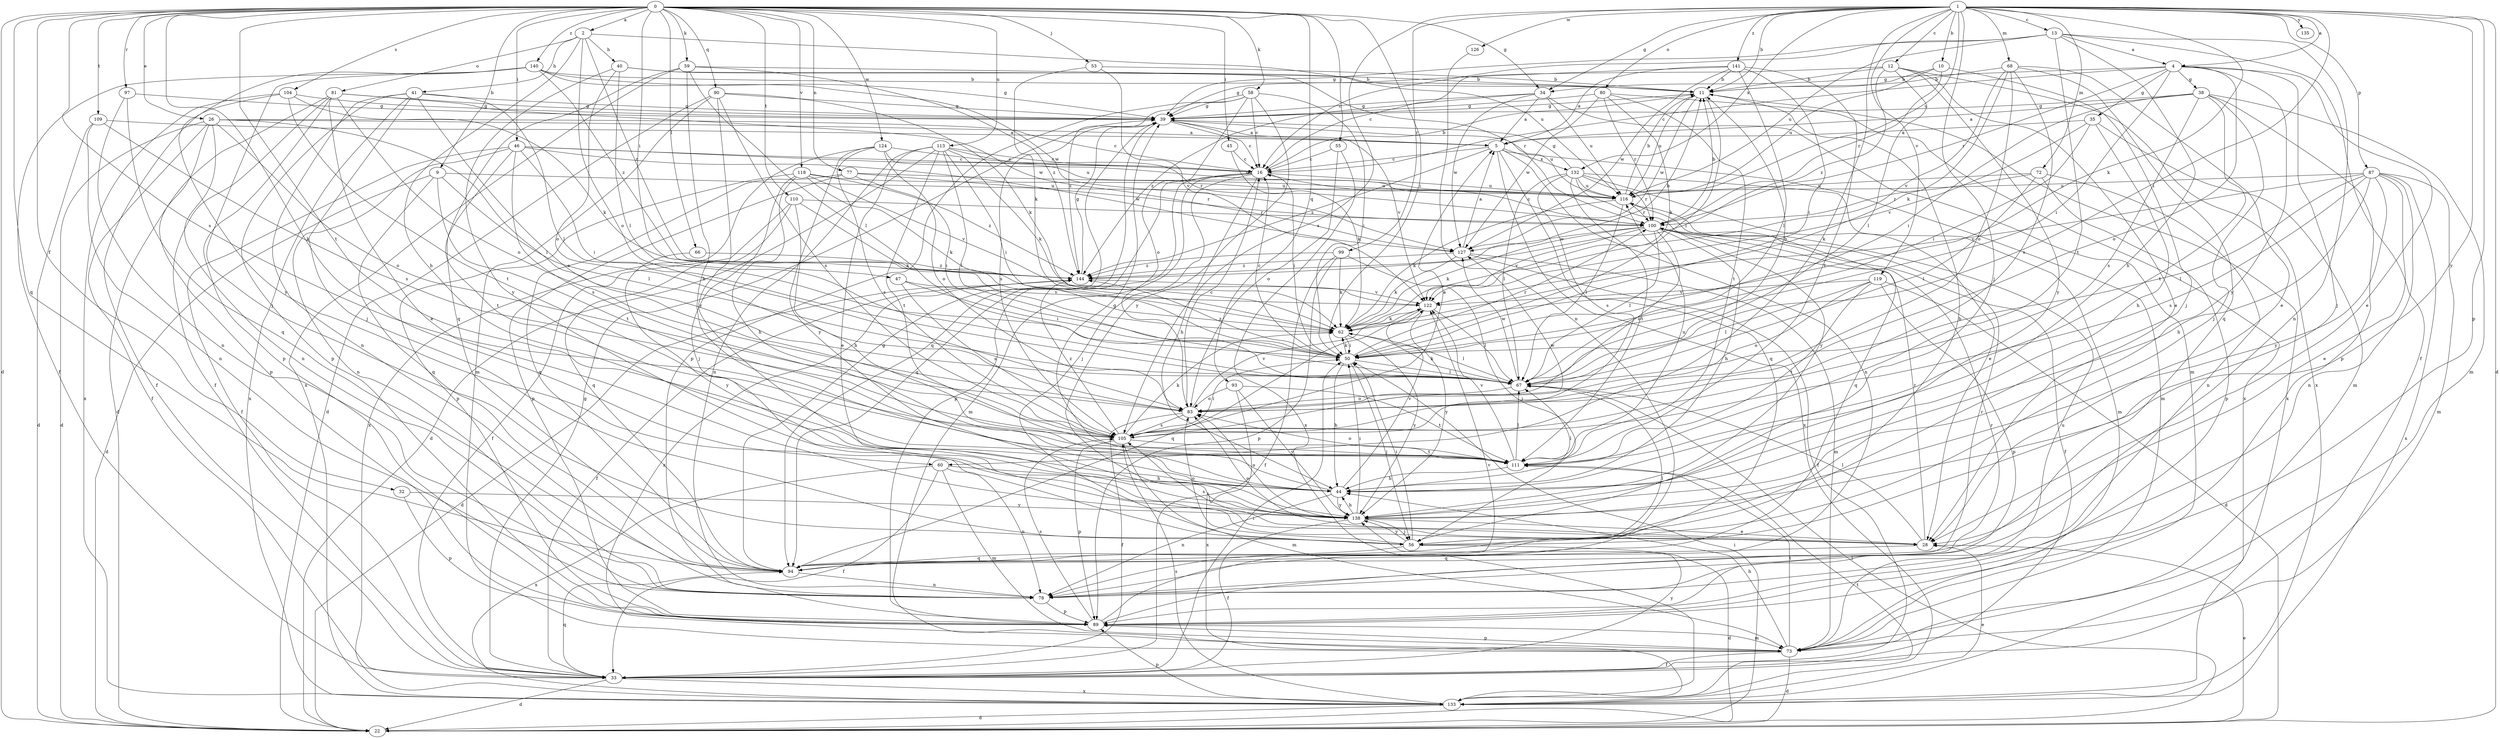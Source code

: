 strict digraph  {
0;
1;
2;
4;
5;
9;
10;
11;
12;
13;
16;
22;
26;
28;
32;
33;
34;
35;
38;
39;
40;
41;
44;
45;
46;
47;
50;
53;
55;
56;
58;
59;
60;
62;
66;
67;
68;
72;
73;
77;
78;
80;
81;
83;
87;
89;
90;
93;
94;
97;
99;
100;
104;
105;
109;
110;
111;
113;
116;
118;
119;
122;
124;
126;
127;
132;
133;
135;
138;
140;
141;
144;
0 -> 2  [label=a];
0 -> 9  [label=b];
0 -> 22  [label=d];
0 -> 26  [label=e];
0 -> 32  [label=f];
0 -> 34  [label=g];
0 -> 45  [label=i];
0 -> 46  [label=i];
0 -> 47  [label=i];
0 -> 50  [label=i];
0 -> 53  [label=j];
0 -> 55  [label=j];
0 -> 58  [label=k];
0 -> 59  [label=k];
0 -> 60  [label=k];
0 -> 66  [label=l];
0 -> 77  [label=n];
0 -> 90  [label=q];
0 -> 93  [label=q];
0 -> 94  [label=q];
0 -> 97  [label=r];
0 -> 104  [label=s];
0 -> 105  [label=s];
0 -> 109  [label=t];
0 -> 110  [label=t];
0 -> 111  [label=t];
0 -> 113  [label=u];
0 -> 118  [label=v];
0 -> 124  [label=w];
0 -> 140  [label=z];
1 -> 4  [label=a];
1 -> 10  [label=b];
1 -> 11  [label=b];
1 -> 12  [label=c];
1 -> 13  [label=c];
1 -> 22  [label=d];
1 -> 34  [label=g];
1 -> 50  [label=i];
1 -> 56  [label=j];
1 -> 60  [label=k];
1 -> 62  [label=k];
1 -> 68  [label=m];
1 -> 72  [label=m];
1 -> 80  [label=o];
1 -> 87  [label=p];
1 -> 89  [label=p];
1 -> 99  [label=r];
1 -> 105  [label=s];
1 -> 116  [label=u];
1 -> 119  [label=v];
1 -> 126  [label=w];
1 -> 132  [label=x];
1 -> 135  [label=y];
1 -> 138  [label=y];
1 -> 141  [label=z];
2 -> 40  [label=h];
2 -> 41  [label=h];
2 -> 44  [label=h];
2 -> 81  [label=o];
2 -> 83  [label=o];
2 -> 116  [label=u];
2 -> 144  [label=z];
4 -> 16  [label=c];
4 -> 28  [label=e];
4 -> 34  [label=g];
4 -> 35  [label=g];
4 -> 38  [label=g];
4 -> 50  [label=i];
4 -> 56  [label=j];
4 -> 83  [label=o];
4 -> 100  [label=r];
4 -> 138  [label=y];
5 -> 16  [label=c];
5 -> 73  [label=m];
5 -> 78  [label=n];
5 -> 94  [label=q];
5 -> 132  [label=x];
5 -> 133  [label=x];
5 -> 144  [label=z];
9 -> 22  [label=d];
9 -> 67  [label=l];
9 -> 94  [label=q];
9 -> 111  [label=t];
9 -> 116  [label=u];
10 -> 11  [label=b];
10 -> 56  [label=j];
10 -> 100  [label=r];
10 -> 116  [label=u];
11 -> 39  [label=g];
11 -> 50  [label=i];
11 -> 116  [label=u];
11 -> 127  [label=w];
11 -> 133  [label=x];
12 -> 11  [label=b];
12 -> 16  [label=c];
12 -> 28  [label=e];
12 -> 67  [label=l];
12 -> 133  [label=x];
12 -> 138  [label=y];
12 -> 144  [label=z];
13 -> 4  [label=a];
13 -> 16  [label=c];
13 -> 33  [label=f];
13 -> 39  [label=g];
13 -> 44  [label=h];
13 -> 78  [label=n];
13 -> 111  [label=t];
13 -> 116  [label=u];
16 -> 11  [label=b];
16 -> 44  [label=h];
16 -> 50  [label=i];
16 -> 56  [label=j];
16 -> 73  [label=m];
16 -> 89  [label=p];
16 -> 94  [label=q];
16 -> 116  [label=u];
22 -> 28  [label=e];
22 -> 50  [label=i];
22 -> 67  [label=l];
26 -> 5  [label=a];
26 -> 16  [label=c];
26 -> 22  [label=d];
26 -> 33  [label=f];
26 -> 67  [label=l];
26 -> 78  [label=n];
26 -> 83  [label=o];
26 -> 89  [label=p];
28 -> 67  [label=l];
28 -> 83  [label=o];
28 -> 94  [label=q];
28 -> 100  [label=r];
28 -> 105  [label=s];
32 -> 89  [label=p];
32 -> 138  [label=y];
33 -> 22  [label=d];
33 -> 39  [label=g];
33 -> 50  [label=i];
33 -> 94  [label=q];
33 -> 133  [label=x];
33 -> 138  [label=y];
34 -> 5  [label=a];
34 -> 39  [label=g];
34 -> 73  [label=m];
34 -> 116  [label=u];
34 -> 127  [label=w];
34 -> 144  [label=z];
35 -> 5  [label=a];
35 -> 44  [label=h];
35 -> 50  [label=i];
35 -> 73  [label=m];
35 -> 122  [label=v];
38 -> 5  [label=a];
38 -> 39  [label=g];
38 -> 50  [label=i];
38 -> 56  [label=j];
38 -> 73  [label=m];
38 -> 89  [label=p];
38 -> 105  [label=s];
38 -> 111  [label=t];
39 -> 5  [label=a];
39 -> 16  [label=c];
39 -> 94  [label=q];
39 -> 105  [label=s];
39 -> 116  [label=u];
39 -> 122  [label=v];
40 -> 11  [label=b];
40 -> 67  [label=l];
40 -> 83  [label=o];
40 -> 100  [label=r];
40 -> 138  [label=y];
41 -> 39  [label=g];
41 -> 56  [label=j];
41 -> 67  [label=l];
41 -> 78  [label=n];
41 -> 89  [label=p];
41 -> 105  [label=s];
41 -> 133  [label=x];
44 -> 39  [label=g];
44 -> 67  [label=l];
44 -> 78  [label=n];
44 -> 122  [label=v];
44 -> 138  [label=y];
45 -> 16  [label=c];
45 -> 62  [label=k];
46 -> 16  [label=c];
46 -> 33  [label=f];
46 -> 50  [label=i];
46 -> 78  [label=n];
46 -> 105  [label=s];
46 -> 111  [label=t];
46 -> 116  [label=u];
46 -> 127  [label=w];
47 -> 50  [label=i];
47 -> 105  [label=s];
47 -> 122  [label=v];
50 -> 16  [label=c];
50 -> 44  [label=h];
50 -> 56  [label=j];
50 -> 62  [label=k];
50 -> 67  [label=l];
50 -> 100  [label=r];
50 -> 144  [label=z];
53 -> 11  [label=b];
53 -> 62  [label=k];
53 -> 122  [label=v];
55 -> 16  [label=c];
55 -> 83  [label=o];
55 -> 133  [label=x];
56 -> 11  [label=b];
56 -> 22  [label=d];
56 -> 50  [label=i];
56 -> 83  [label=o];
56 -> 94  [label=q];
56 -> 138  [label=y];
58 -> 16  [label=c];
58 -> 39  [label=g];
58 -> 50  [label=i];
58 -> 83  [label=o];
58 -> 89  [label=p];
58 -> 138  [label=y];
58 -> 144  [label=z];
59 -> 11  [label=b];
59 -> 44  [label=h];
59 -> 67  [label=l];
59 -> 94  [label=q];
59 -> 133  [label=x];
59 -> 144  [label=z];
60 -> 33  [label=f];
60 -> 44  [label=h];
60 -> 73  [label=m];
60 -> 78  [label=n];
60 -> 133  [label=x];
62 -> 50  [label=i];
62 -> 67  [label=l];
62 -> 138  [label=y];
66 -> 138  [label=y];
66 -> 144  [label=z];
67 -> 11  [label=b];
67 -> 62  [label=k];
67 -> 83  [label=o];
67 -> 127  [label=w];
68 -> 11  [label=b];
68 -> 28  [label=e];
68 -> 62  [label=k];
68 -> 83  [label=o];
68 -> 94  [label=q];
68 -> 105  [label=s];
68 -> 122  [label=v];
72 -> 67  [label=l];
72 -> 78  [label=n];
72 -> 89  [label=p];
72 -> 100  [label=r];
72 -> 116  [label=u];
73 -> 22  [label=d];
73 -> 33  [label=f];
73 -> 44  [label=h];
73 -> 89  [label=p];
73 -> 111  [label=t];
73 -> 116  [label=u];
73 -> 144  [label=z];
77 -> 50  [label=i];
77 -> 89  [label=p];
77 -> 94  [label=q];
77 -> 100  [label=r];
77 -> 116  [label=u];
78 -> 89  [label=p];
78 -> 100  [label=r];
80 -> 39  [label=g];
80 -> 62  [label=k];
80 -> 100  [label=r];
80 -> 111  [label=t];
80 -> 127  [label=w];
80 -> 133  [label=x];
81 -> 22  [label=d];
81 -> 28  [label=e];
81 -> 33  [label=f];
81 -> 39  [label=g];
81 -> 83  [label=o];
81 -> 89  [label=p];
81 -> 127  [label=w];
83 -> 16  [label=c];
83 -> 33  [label=f];
83 -> 105  [label=s];
83 -> 122  [label=v];
87 -> 28  [label=e];
87 -> 44  [label=h];
87 -> 67  [label=l];
87 -> 73  [label=m];
87 -> 78  [label=n];
87 -> 105  [label=s];
87 -> 116  [label=u];
87 -> 122  [label=v];
87 -> 133  [label=x];
87 -> 138  [label=y];
89 -> 73  [label=m];
89 -> 100  [label=r];
89 -> 105  [label=s];
89 -> 122  [label=v];
90 -> 22  [label=d];
90 -> 39  [label=g];
90 -> 62  [label=k];
90 -> 73  [label=m];
90 -> 105  [label=s];
90 -> 138  [label=y];
93 -> 83  [label=o];
93 -> 111  [label=t];
93 -> 133  [label=x];
93 -> 138  [label=y];
94 -> 39  [label=g];
94 -> 67  [label=l];
94 -> 78  [label=n];
97 -> 39  [label=g];
97 -> 78  [label=n];
97 -> 94  [label=q];
99 -> 33  [label=f];
99 -> 56  [label=j];
99 -> 62  [label=k];
99 -> 89  [label=p];
99 -> 144  [label=z];
100 -> 11  [label=b];
100 -> 16  [label=c];
100 -> 33  [label=f];
100 -> 44  [label=h];
100 -> 62  [label=k];
100 -> 67  [label=l];
100 -> 83  [label=o];
100 -> 122  [label=v];
100 -> 127  [label=w];
104 -> 33  [label=f];
104 -> 39  [label=g];
104 -> 62  [label=k];
104 -> 111  [label=t];
104 -> 133  [label=x];
105 -> 5  [label=a];
105 -> 50  [label=i];
105 -> 62  [label=k];
105 -> 73  [label=m];
105 -> 89  [label=p];
105 -> 111  [label=t];
105 -> 127  [label=w];
105 -> 144  [label=z];
109 -> 5  [label=a];
109 -> 22  [label=d];
109 -> 78  [label=n];
109 -> 105  [label=s];
110 -> 33  [label=f];
110 -> 44  [label=h];
110 -> 62  [label=k];
110 -> 94  [label=q];
110 -> 100  [label=r];
111 -> 44  [label=h];
111 -> 67  [label=l];
111 -> 83  [label=o];
111 -> 116  [label=u];
111 -> 122  [label=v];
113 -> 16  [label=c];
113 -> 22  [label=d];
113 -> 28  [label=e];
113 -> 50  [label=i];
113 -> 62  [label=k];
113 -> 67  [label=l];
113 -> 78  [label=n];
113 -> 100  [label=r];
113 -> 111  [label=t];
116 -> 11  [label=b];
116 -> 62  [label=k];
116 -> 67  [label=l];
116 -> 94  [label=q];
116 -> 100  [label=r];
118 -> 44  [label=h];
118 -> 56  [label=j];
118 -> 62  [label=k];
118 -> 89  [label=p];
118 -> 116  [label=u];
118 -> 122  [label=v];
118 -> 144  [label=z];
119 -> 22  [label=d];
119 -> 67  [label=l];
119 -> 83  [label=o];
119 -> 89  [label=p];
119 -> 111  [label=t];
119 -> 122  [label=v];
122 -> 62  [label=k];
122 -> 67  [label=l];
122 -> 94  [label=q];
122 -> 138  [label=y];
124 -> 16  [label=c];
124 -> 83  [label=o];
124 -> 105  [label=s];
124 -> 116  [label=u];
124 -> 133  [label=x];
124 -> 138  [label=y];
126 -> 78  [label=n];
127 -> 5  [label=a];
127 -> 33  [label=f];
127 -> 62  [label=k];
127 -> 73  [label=m];
127 -> 144  [label=z];
132 -> 28  [label=e];
132 -> 39  [label=g];
132 -> 67  [label=l];
132 -> 73  [label=m];
132 -> 100  [label=r];
132 -> 105  [label=s];
132 -> 111  [label=t];
132 -> 116  [label=u];
132 -> 138  [label=y];
133 -> 22  [label=d];
133 -> 28  [label=e];
133 -> 89  [label=p];
133 -> 105  [label=s];
133 -> 111  [label=t];
138 -> 28  [label=e];
138 -> 33  [label=f];
138 -> 44  [label=h];
138 -> 50  [label=i];
138 -> 56  [label=j];
138 -> 83  [label=o];
140 -> 11  [label=b];
140 -> 33  [label=f];
140 -> 39  [label=g];
140 -> 56  [label=j];
140 -> 127  [label=w];
140 -> 138  [label=y];
140 -> 144  [label=z];
141 -> 5  [label=a];
141 -> 11  [label=b];
141 -> 39  [label=g];
141 -> 50  [label=i];
141 -> 67  [label=l];
141 -> 111  [label=t];
141 -> 127  [label=w];
144 -> 11  [label=b];
144 -> 22  [label=d];
144 -> 33  [label=f];
144 -> 39  [label=g];
144 -> 122  [label=v];
}
